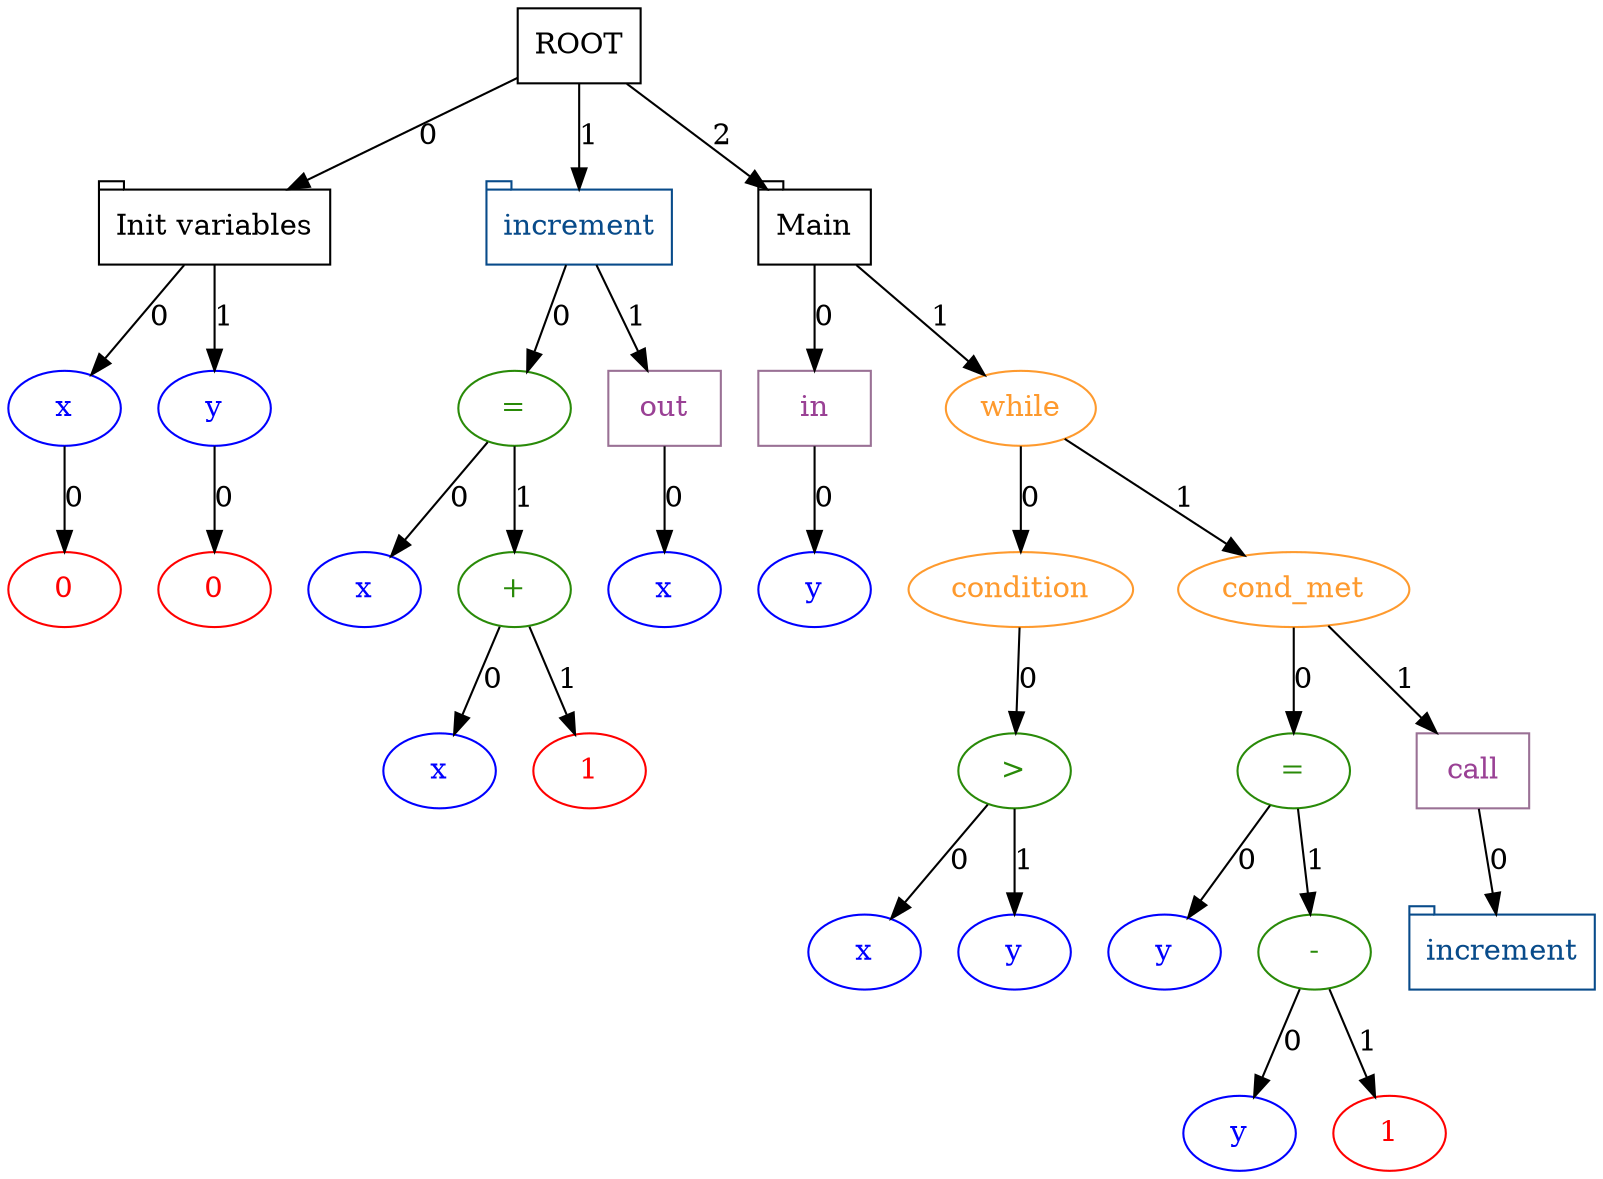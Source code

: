 digraph DotGraph
{
    Node0 [shape="box", color="black", fontcolor="black", fillcolor="white", style="solid", weight="1", label="ROOT"];
    Node0 -> Node1 [color="black", style="solid", weight="1", label="0"];
    Node1 [shape="tab", color="black", fontcolor="black", fillcolor="white", style="solid", weight="1", label="Init variables"];
    Node1 -> Node2 [color="black", style="solid", weight="1", label="0"];
    Node2 [shape="ellipse", color="blue", fontcolor="blue", fillcolor="white", style="solid", weight="1", label="x"];
    Node2 -> Node3 [color="black", style="solid", weight="1", label="0"];
    Node3 [shape="ellipse", color="red", fontcolor="red", fillcolor="white", style="solid", weight="1", label="0"];
    Node1 -> Node4 [color="black", style="solid", weight="1", label="1"];
    Node4 [shape="ellipse", color="blue", fontcolor="blue", fillcolor="white", style="solid", weight="1", label="y"];
    Node4 -> Node5 [color="black", style="solid", weight="1", label="0"];
    Node5 [shape="ellipse", color="red", fontcolor="red", fillcolor="white", style="solid", weight="1", label="0"];
    Node0 -> Node6 [color="black", style="solid", weight="1", label="1"];
    Node6 [shape="tab", color="#084B8A", fontcolor="#084B8A", fillcolor="white", style="solid", weight="1", label="increment"];
    Node6 -> Node7 [color="black", style="solid", weight="1", label="0"];
    Node7 [shape="ellipse", color="#298A08", fontcolor="#298A08", fillcolor="white", style="solid", weight="1", label="="];
    Node7 -> Node8 [color="black", style="solid", weight="1", label="0"];
    Node8 [shape="ellipse", color="blue", fontcolor="blue", fillcolor="white", style="solid", weight="1", label="x"];
    Node7 -> Node9 [color="black", style="solid", weight="1", label="1"];
    Node9 [shape="ellipse", color="#298A08", fontcolor="#298A08", fillcolor="white", style="solid", weight="1", label="+"];
    Node9 -> Node10 [color="black", style="solid", weight="1", label="0"];
    Node10 [shape="ellipse", color="blue", fontcolor="blue", fillcolor="white", style="solid", weight="1", label="x"];
    Node9 -> Node11 [color="black", style="solid", weight="1", label="1"];
    Node11 [shape="ellipse", color="red", fontcolor="red", fillcolor="white", style="solid", weight="1", label="1"];
    Node6 -> Node12 [color="black", style="solid", weight="1", label="1"];
    Node12 [shape="box", color="#9A7195", fontcolor="#9A4195", fillcolor="white", style="solid", weight="1", label="out"];
    Node12 -> Node13 [color="black", style="solid", weight="1", label="0"];
    Node13 [shape="ellipse", color="blue", fontcolor="blue", fillcolor="white", style="solid", weight="1", label="x"];
    Node0 -> Node14 [color="black", style="solid", weight="1", label="2"];
    Node14 [shape="tab", color="black", fontcolor="black", fillcolor="white", style="solid", weight="1", label="Main"];
    Node14 -> Node15 [color="black", style="solid", weight="1", label="0"];
    Node15 [shape="box", color="#9A7195", fontcolor="#9A4195", fillcolor="white", style="solid", weight="1", label="in"];
    Node15 -> Node16 [color="black", style="solid", weight="1", label="0"];
    Node16 [shape="ellipse", color="blue", fontcolor="blue", fillcolor="white", style="solid", weight="1", label="y"];
    Node14 -> Node17 [color="black", style="solid", weight="1", label="1"];
    Node17 [shape="ellipse", color="#FE9A2E", fontcolor="#FE9A2E", fillcolor="white", style="solid", weight="1", label="while"];
    Node17 -> Node18 [color="black", style="solid", weight="1", label="0"];
    Node18 [shape="ellipse", color="#FE9A2E", fontcolor="#FE9A2E", fillcolor="white", style="solid", weight="1", label="condition"];
    Node18 -> Node19 [color="black", style="solid", weight="1", label="0"];
    Node19 [shape="ellipse", color="#298A08", fontcolor="#298A08", fillcolor="white", style="solid", weight="1", label=">"];
    Node19 -> Node20 [color="black", style="solid", weight="1", label="0"];
    Node20 [shape="ellipse", color="blue", fontcolor="blue", fillcolor="white", style="solid", weight="1", label="x"];
    Node19 -> Node21 [color="black", style="solid", weight="1", label="1"];
    Node21 [shape="ellipse", color="blue", fontcolor="blue", fillcolor="white", style="solid", weight="1", label="y"];
    Node17 -> Node22 [color="black", style="solid", weight="1", label="1"];
    Node22 [shape="ellipse", color="#FE9A2E", fontcolor="#FE9A2E", fillcolor="white", style="solid", weight="1", label="cond_met"];
    Node22 -> Node23 [color="black", style="solid", weight="1", label="0"];
    Node23 [shape="ellipse", color="#298A08", fontcolor="#298A08", fillcolor="white", style="solid", weight="1", label="="];
    Node23 -> Node24 [color="black", style="solid", weight="1", label="0"];
    Node24 [shape="ellipse", color="blue", fontcolor="blue", fillcolor="white", style="solid", weight="1", label="y"];
    Node23 -> Node25 [color="black", style="solid", weight="1", label="1"];
    Node25 [shape="ellipse", color="#298A08", fontcolor="#298A08", fillcolor="white", style="solid", weight="1", label="-"];
    Node25 -> Node26 [color="black", style="solid", weight="1", label="0"];
    Node26 [shape="ellipse", color="blue", fontcolor="blue", fillcolor="white", style="solid", weight="1", label="y"];
    Node25 -> Node27 [color="black", style="solid", weight="1", label="1"];
    Node27 [shape="ellipse", color="red", fontcolor="red", fillcolor="white", style="solid", weight="1", label="1"];
    Node22 -> Node28 [color="black", style="solid", weight="1", label="1"];
    Node28 [shape="box", color="#9A7195", fontcolor="#9A4195", fillcolor="white", style="solid", weight="1", label="call"];
    Node28 -> Node29 [color="black", style="solid", weight="1", label="0"];
    Node29 [shape="tab", color="#084B8A", fontcolor="#084B8A", fillcolor="white", style="solid", weight="1", label="increment"];
}
